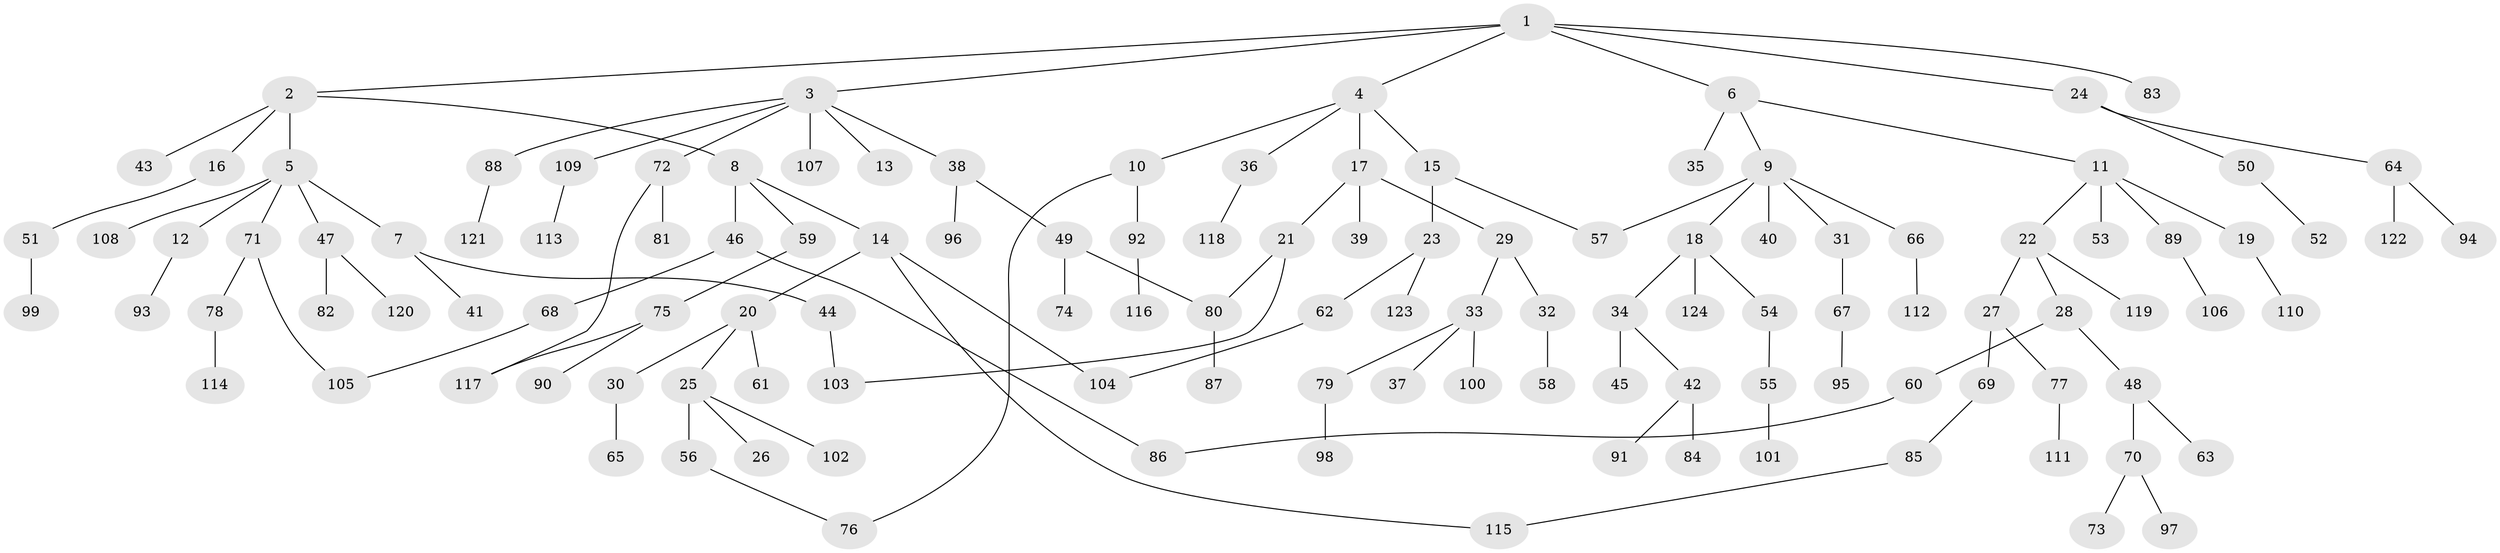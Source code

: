// coarse degree distribution, {8: 0.023255813953488372, 4: 0.11627906976744186, 5: 0.046511627906976744, 3: 0.09302325581395349, 6: 0.011627906976744186, 1: 0.46511627906976744, 2: 0.2441860465116279}
// Generated by graph-tools (version 1.1) at 2025/23/03/03/25 07:23:30]
// undirected, 124 vertices, 132 edges
graph export_dot {
graph [start="1"]
  node [color=gray90,style=filled];
  1;
  2;
  3;
  4;
  5;
  6;
  7;
  8;
  9;
  10;
  11;
  12;
  13;
  14;
  15;
  16;
  17;
  18;
  19;
  20;
  21;
  22;
  23;
  24;
  25;
  26;
  27;
  28;
  29;
  30;
  31;
  32;
  33;
  34;
  35;
  36;
  37;
  38;
  39;
  40;
  41;
  42;
  43;
  44;
  45;
  46;
  47;
  48;
  49;
  50;
  51;
  52;
  53;
  54;
  55;
  56;
  57;
  58;
  59;
  60;
  61;
  62;
  63;
  64;
  65;
  66;
  67;
  68;
  69;
  70;
  71;
  72;
  73;
  74;
  75;
  76;
  77;
  78;
  79;
  80;
  81;
  82;
  83;
  84;
  85;
  86;
  87;
  88;
  89;
  90;
  91;
  92;
  93;
  94;
  95;
  96;
  97;
  98;
  99;
  100;
  101;
  102;
  103;
  104;
  105;
  106;
  107;
  108;
  109;
  110;
  111;
  112;
  113;
  114;
  115;
  116;
  117;
  118;
  119;
  120;
  121;
  122;
  123;
  124;
  1 -- 2;
  1 -- 3;
  1 -- 4;
  1 -- 6;
  1 -- 24;
  1 -- 83;
  2 -- 5;
  2 -- 8;
  2 -- 16;
  2 -- 43;
  3 -- 13;
  3 -- 38;
  3 -- 72;
  3 -- 88;
  3 -- 107;
  3 -- 109;
  4 -- 10;
  4 -- 15;
  4 -- 17;
  4 -- 36;
  5 -- 7;
  5 -- 12;
  5 -- 47;
  5 -- 71;
  5 -- 108;
  6 -- 9;
  6 -- 11;
  6 -- 35;
  7 -- 41;
  7 -- 44;
  8 -- 14;
  8 -- 46;
  8 -- 59;
  9 -- 18;
  9 -- 31;
  9 -- 40;
  9 -- 66;
  9 -- 57;
  10 -- 92;
  10 -- 76;
  11 -- 19;
  11 -- 22;
  11 -- 53;
  11 -- 89;
  12 -- 93;
  14 -- 20;
  14 -- 104;
  14 -- 115;
  15 -- 23;
  15 -- 57;
  16 -- 51;
  17 -- 21;
  17 -- 29;
  17 -- 39;
  18 -- 34;
  18 -- 54;
  18 -- 124;
  19 -- 110;
  20 -- 25;
  20 -- 30;
  20 -- 61;
  21 -- 80;
  21 -- 103;
  22 -- 27;
  22 -- 28;
  22 -- 119;
  23 -- 62;
  23 -- 123;
  24 -- 50;
  24 -- 64;
  25 -- 26;
  25 -- 56;
  25 -- 102;
  27 -- 69;
  27 -- 77;
  28 -- 48;
  28 -- 60;
  29 -- 32;
  29 -- 33;
  30 -- 65;
  31 -- 67;
  32 -- 58;
  33 -- 37;
  33 -- 79;
  33 -- 100;
  34 -- 42;
  34 -- 45;
  36 -- 118;
  38 -- 49;
  38 -- 96;
  42 -- 84;
  42 -- 91;
  44 -- 103;
  46 -- 68;
  46 -- 86;
  47 -- 82;
  47 -- 120;
  48 -- 63;
  48 -- 70;
  49 -- 74;
  49 -- 80;
  50 -- 52;
  51 -- 99;
  54 -- 55;
  55 -- 101;
  56 -- 76;
  59 -- 75;
  60 -- 86;
  62 -- 104;
  64 -- 94;
  64 -- 122;
  66 -- 112;
  67 -- 95;
  68 -- 105;
  69 -- 85;
  70 -- 73;
  70 -- 97;
  71 -- 78;
  71 -- 105;
  72 -- 81;
  72 -- 117;
  75 -- 90;
  75 -- 117;
  77 -- 111;
  78 -- 114;
  79 -- 98;
  80 -- 87;
  85 -- 115;
  88 -- 121;
  89 -- 106;
  92 -- 116;
  109 -- 113;
}
